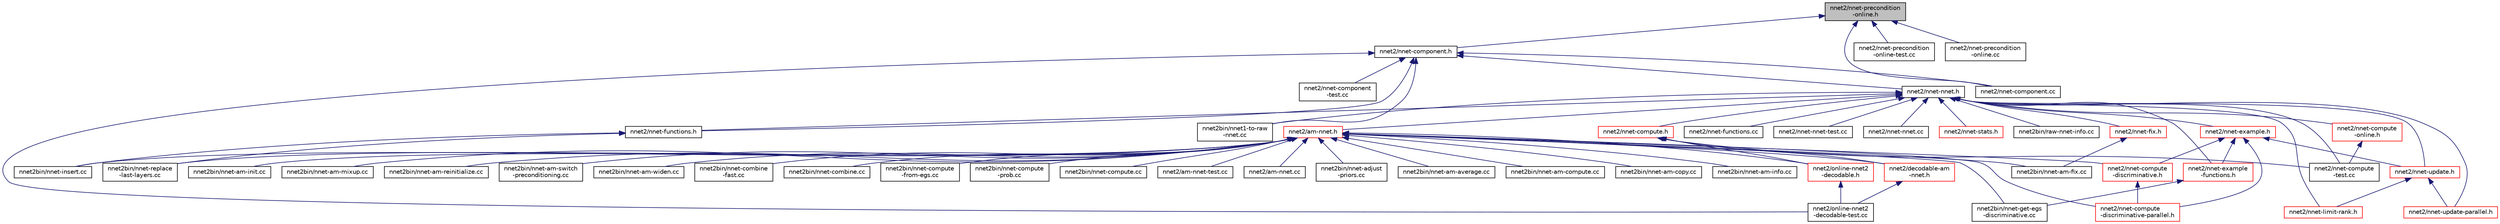 digraph "nnet2/nnet-precondition-online.h"
{
  edge [fontname="Helvetica",fontsize="10",labelfontname="Helvetica",labelfontsize="10"];
  node [fontname="Helvetica",fontsize="10",shape=record];
  Node64 [label="nnet2/nnet-precondition\l-online.h",height=0.2,width=0.4,color="black", fillcolor="grey75", style="filled", fontcolor="black"];
  Node64 -> Node65 [dir="back",color="midnightblue",fontsize="10",style="solid",fontname="Helvetica"];
  Node65 [label="nnet2/nnet-component.h",height=0.2,width=0.4,color="black", fillcolor="white", style="filled",URL="$_2nnet-component_8h.html"];
  Node65 -> Node66 [dir="back",color="midnightblue",fontsize="10",style="solid",fontname="Helvetica"];
  Node66 [label="nnet2/nnet-nnet.h",height=0.2,width=0.4,color="black", fillcolor="white", style="filled",URL="$_2nnet-nnet_8h.html"];
  Node66 -> Node67 [dir="back",color="midnightblue",fontsize="10",style="solid",fontname="Helvetica"];
  Node67 [label="nnet2/am-nnet.h",height=0.2,width=0.4,color="red", fillcolor="white", style="filled",URL="$am-nnet_8h.html"];
  Node67 -> Node68 [dir="back",color="midnightblue",fontsize="10",style="solid",fontname="Helvetica"];
  Node68 [label="nnet2/am-nnet-test.cc",height=0.2,width=0.4,color="black", fillcolor="white", style="filled",URL="$am-nnet-test_8cc.html"];
  Node67 -> Node69 [dir="back",color="midnightblue",fontsize="10",style="solid",fontname="Helvetica"];
  Node69 [label="nnet2/am-nnet.cc",height=0.2,width=0.4,color="black", fillcolor="white", style="filled",URL="$am-nnet_8cc.html"];
  Node67 -> Node70 [dir="back",color="midnightblue",fontsize="10",style="solid",fontname="Helvetica"];
  Node70 [label="nnet2/decodable-am\l-nnet.h",height=0.2,width=0.4,color="red", fillcolor="white", style="filled",URL="$decodable-am-nnet_8h.html"];
  Node70 -> Node71 [dir="back",color="midnightblue",fontsize="10",style="solid",fontname="Helvetica"];
  Node71 [label="nnet2/online-nnet2\l-decodable-test.cc",height=0.2,width=0.4,color="black", fillcolor="white", style="filled",URL="$online-nnet2-decodable-test_8cc.html"];
  Node67 -> Node75 [dir="back",color="midnightblue",fontsize="10",style="solid",fontname="Helvetica"];
  Node75 [label="nnet2/nnet-compute\l-discriminative-parallel.h",height=0.2,width=0.4,color="red", fillcolor="white", style="filled",URL="$nnet-compute-discriminative-parallel_8h.html"];
  Node67 -> Node78 [dir="back",color="midnightblue",fontsize="10",style="solid",fontname="Helvetica"];
  Node78 [label="nnet2/nnet-compute\l-discriminative.h",height=0.2,width=0.4,color="red", fillcolor="white", style="filled",URL="$nnet-compute-discriminative_8h.html"];
  Node78 -> Node75 [dir="back",color="midnightblue",fontsize="10",style="solid",fontname="Helvetica"];
  Node67 -> Node81 [dir="back",color="midnightblue",fontsize="10",style="solid",fontname="Helvetica"];
  Node81 [label="nnet2/online-nnet2\l-decodable.h",height=0.2,width=0.4,color="red", fillcolor="white", style="filled",URL="$online-nnet2-decodable_8h.html"];
  Node81 -> Node71 [dir="back",color="midnightblue",fontsize="10",style="solid",fontname="Helvetica"];
  Node67 -> Node83 [dir="back",color="midnightblue",fontsize="10",style="solid",fontname="Helvetica"];
  Node83 [label="nnet2bin/nnet-adjust\l-priors.cc",height=0.2,width=0.4,color="black", fillcolor="white", style="filled",URL="$nnet-adjust-priors_8cc.html"];
  Node67 -> Node84 [dir="back",color="midnightblue",fontsize="10",style="solid",fontname="Helvetica"];
  Node84 [label="nnet2bin/nnet-am-average.cc",height=0.2,width=0.4,color="black", fillcolor="white", style="filled",URL="$nnet-am-average_8cc.html"];
  Node67 -> Node85 [dir="back",color="midnightblue",fontsize="10",style="solid",fontname="Helvetica"];
  Node85 [label="nnet2bin/nnet-am-compute.cc",height=0.2,width=0.4,color="black", fillcolor="white", style="filled",URL="$nnet-am-compute_8cc.html"];
  Node67 -> Node86 [dir="back",color="midnightblue",fontsize="10",style="solid",fontname="Helvetica"];
  Node86 [label="nnet2bin/nnet-am-copy.cc",height=0.2,width=0.4,color="black", fillcolor="white", style="filled",URL="$nnet-am-copy_8cc.html"];
  Node67 -> Node87 [dir="back",color="midnightblue",fontsize="10",style="solid",fontname="Helvetica"];
  Node87 [label="nnet2bin/nnet-am-fix.cc",height=0.2,width=0.4,color="black", fillcolor="white", style="filled",URL="$nnet-am-fix_8cc.html"];
  Node67 -> Node88 [dir="back",color="midnightblue",fontsize="10",style="solid",fontname="Helvetica"];
  Node88 [label="nnet2bin/nnet-am-info.cc",height=0.2,width=0.4,color="black", fillcolor="white", style="filled",URL="$nnet-am-info_8cc.html"];
  Node67 -> Node89 [dir="back",color="midnightblue",fontsize="10",style="solid",fontname="Helvetica"];
  Node89 [label="nnet2bin/nnet-am-init.cc",height=0.2,width=0.4,color="black", fillcolor="white", style="filled",URL="$nnet-am-init_8cc.html"];
  Node67 -> Node90 [dir="back",color="midnightblue",fontsize="10",style="solid",fontname="Helvetica"];
  Node90 [label="nnet2bin/nnet-am-mixup.cc",height=0.2,width=0.4,color="black", fillcolor="white", style="filled",URL="$nnet-am-mixup_8cc.html"];
  Node67 -> Node91 [dir="back",color="midnightblue",fontsize="10",style="solid",fontname="Helvetica"];
  Node91 [label="nnet2bin/nnet-am-reinitialize.cc",height=0.2,width=0.4,color="black", fillcolor="white", style="filled",URL="$nnet-am-reinitialize_8cc.html"];
  Node67 -> Node92 [dir="back",color="midnightblue",fontsize="10",style="solid",fontname="Helvetica"];
  Node92 [label="nnet2bin/nnet-am-switch\l-preconditioning.cc",height=0.2,width=0.4,color="black", fillcolor="white", style="filled",URL="$nnet-am-switch-preconditioning_8cc.html"];
  Node67 -> Node93 [dir="back",color="midnightblue",fontsize="10",style="solid",fontname="Helvetica"];
  Node93 [label="nnet2bin/nnet-am-widen.cc",height=0.2,width=0.4,color="black", fillcolor="white", style="filled",URL="$nnet-am-widen_8cc.html"];
  Node67 -> Node94 [dir="back",color="midnightblue",fontsize="10",style="solid",fontname="Helvetica"];
  Node94 [label="nnet2bin/nnet-combine\l-fast.cc",height=0.2,width=0.4,color="black", fillcolor="white", style="filled",URL="$nnet-combine-fast_8cc.html"];
  Node67 -> Node95 [dir="back",color="midnightblue",fontsize="10",style="solid",fontname="Helvetica"];
  Node95 [label="nnet2bin/nnet-combine.cc",height=0.2,width=0.4,color="black", fillcolor="white", style="filled",URL="$nnet-combine_8cc.html"];
  Node67 -> Node96 [dir="back",color="midnightblue",fontsize="10",style="solid",fontname="Helvetica"];
  Node96 [label="nnet2bin/nnet-compute\l-from-egs.cc",height=0.2,width=0.4,color="black", fillcolor="white", style="filled",URL="$nnet-compute-from-egs_8cc.html"];
  Node67 -> Node97 [dir="back",color="midnightblue",fontsize="10",style="solid",fontname="Helvetica"];
  Node97 [label="nnet2bin/nnet-compute\l-prob.cc",height=0.2,width=0.4,color="black", fillcolor="white", style="filled",URL="$nnet-compute-prob_8cc.html"];
  Node67 -> Node98 [dir="back",color="midnightblue",fontsize="10",style="solid",fontname="Helvetica"];
  Node98 [label="nnet2bin/nnet-compute.cc",height=0.2,width=0.4,color="black", fillcolor="white", style="filled",URL="$nnet2bin_2nnet-compute_8cc.html"];
  Node67 -> Node99 [dir="back",color="midnightblue",fontsize="10",style="solid",fontname="Helvetica"];
  Node99 [label="nnet2bin/nnet-get-egs\l-discriminative.cc",height=0.2,width=0.4,color="black", fillcolor="white", style="filled",URL="$nnet-get-egs-discriminative_8cc.html"];
  Node67 -> Node101 [dir="back",color="midnightblue",fontsize="10",style="solid",fontname="Helvetica"];
  Node101 [label="nnet2bin/nnet-insert.cc",height=0.2,width=0.4,color="black", fillcolor="white", style="filled",URL="$nnet-insert_8cc.html"];
  Node67 -> Node104 [dir="back",color="midnightblue",fontsize="10",style="solid",fontname="Helvetica"];
  Node104 [label="nnet2bin/nnet-replace\l-last-layers.cc",height=0.2,width=0.4,color="black", fillcolor="white", style="filled",URL="$nnet-replace-last-layers_8cc.html"];
  Node66 -> Node113 [dir="back",color="midnightblue",fontsize="10",style="solid",fontname="Helvetica"];
  Node113 [label="nnet2/nnet-update.h",height=0.2,width=0.4,color="red", fillcolor="white", style="filled",URL="$nnet-update_8h.html",tooltip="This header provides functionality for sample-by-sample stochastic gradient descent and gradient comp..."];
  Node113 -> Node118 [dir="back",color="midnightblue",fontsize="10",style="solid",fontname="Helvetica"];
  Node118 [label="nnet2/nnet-update-parallel.h",height=0.2,width=0.4,color="red", fillcolor="white", style="filled",URL="$nnet-update-parallel_8h.html"];
  Node113 -> Node124 [dir="back",color="midnightblue",fontsize="10",style="solid",fontname="Helvetica"];
  Node124 [label="nnet2/nnet-limit-rank.h",height=0.2,width=0.4,color="red", fillcolor="white", style="filled",URL="$nnet-limit-rank_8h.html"];
  Node66 -> Node137 [dir="back",color="midnightblue",fontsize="10",style="solid",fontname="Helvetica"];
  Node137 [label="nnet2/nnet-example.h",height=0.2,width=0.4,color="red", fillcolor="white", style="filled",URL="$nnet2_2nnet-example_8h.html"];
  Node137 -> Node113 [dir="back",color="midnightblue",fontsize="10",style="solid",fontname="Helvetica"];
  Node137 -> Node75 [dir="back",color="midnightblue",fontsize="10",style="solid",fontname="Helvetica"];
  Node137 -> Node78 [dir="back",color="midnightblue",fontsize="10",style="solid",fontname="Helvetica"];
  Node137 -> Node138 [dir="back",color="midnightblue",fontsize="10",style="solid",fontname="Helvetica"];
  Node138 [label="nnet2/nnet-example\l-functions.h",height=0.2,width=0.4,color="red", fillcolor="white", style="filled",URL="$nnet-example-functions_8h.html",tooltip="Note on how to parse this filename: it contains functions relatied to neural-net training examples..."];
  Node138 -> Node99 [dir="back",color="midnightblue",fontsize="10",style="solid",fontname="Helvetica"];
  Node66 -> Node152 [dir="back",color="midnightblue",fontsize="10",style="solid",fontname="Helvetica"];
  Node152 [label="nnet2/nnet-compute.h",height=0.2,width=0.4,color="red", fillcolor="white", style="filled",URL="$nnet2_2nnet-compute_8h.html"];
  Node152 -> Node70 [dir="back",color="midnightblue",fontsize="10",style="solid",fontname="Helvetica"];
  Node152 -> Node153 [dir="back",color="midnightblue",fontsize="10",style="solid",fontname="Helvetica"];
  Node153 [label="nnet2/nnet-compute\l-test.cc",height=0.2,width=0.4,color="black", fillcolor="white", style="filled",URL="$nnet2_2nnet-compute-test_8cc.html"];
  Node152 -> Node81 [dir="back",color="midnightblue",fontsize="10",style="solid",fontname="Helvetica"];
  Node66 -> Node118 [dir="back",color="midnightblue",fontsize="10",style="solid",fontname="Helvetica"];
  Node66 -> Node155 [dir="back",color="midnightblue",fontsize="10",style="solid",fontname="Helvetica"];
  Node155 [label="nnet2/nnet-compute\l-online.h",height=0.2,width=0.4,color="red", fillcolor="white", style="filled",URL="$nnet-compute-online_8h.html"];
  Node155 -> Node153 [dir="back",color="midnightblue",fontsize="10",style="solid",fontname="Helvetica"];
  Node66 -> Node153 [dir="back",color="midnightblue",fontsize="10",style="solid",fontname="Helvetica"];
  Node66 -> Node138 [dir="back",color="midnightblue",fontsize="10",style="solid",fontname="Helvetica"];
  Node66 -> Node157 [dir="back",color="midnightblue",fontsize="10",style="solid",fontname="Helvetica"];
  Node157 [label="nnet2/nnet-fix.h",height=0.2,width=0.4,color="red", fillcolor="white", style="filled",URL="$nnet-fix_8h.html"];
  Node157 -> Node87 [dir="back",color="midnightblue",fontsize="10",style="solid",fontname="Helvetica"];
  Node66 -> Node159 [dir="back",color="midnightblue",fontsize="10",style="solid",fontname="Helvetica"];
  Node159 [label="nnet2/nnet-functions.cc",height=0.2,width=0.4,color="black", fillcolor="white", style="filled",URL="$nnet-functions_8cc.html"];
  Node66 -> Node160 [dir="back",color="midnightblue",fontsize="10",style="solid",fontname="Helvetica"];
  Node160 [label="nnet2/nnet-functions.h",height=0.2,width=0.4,color="black", fillcolor="white", style="filled",URL="$nnet-functions_8h.html"];
  Node160 -> Node101 [dir="back",color="midnightblue",fontsize="10",style="solid",fontname="Helvetica"];
  Node160 -> Node104 [dir="back",color="midnightblue",fontsize="10",style="solid",fontname="Helvetica"];
  Node66 -> Node124 [dir="back",color="midnightblue",fontsize="10",style="solid",fontname="Helvetica"];
  Node66 -> Node161 [dir="back",color="midnightblue",fontsize="10",style="solid",fontname="Helvetica"];
  Node161 [label="nnet2/nnet-nnet-test.cc",height=0.2,width=0.4,color="black", fillcolor="white", style="filled",URL="$nnet2_2nnet-nnet-test_8cc.html"];
  Node66 -> Node162 [dir="back",color="midnightblue",fontsize="10",style="solid",fontname="Helvetica"];
  Node162 [label="nnet2/nnet-nnet.cc",height=0.2,width=0.4,color="black", fillcolor="white", style="filled",URL="$_2nnet-nnet_8cc.html"];
  Node66 -> Node163 [dir="back",color="midnightblue",fontsize="10",style="solid",fontname="Helvetica"];
  Node163 [label="nnet2/nnet-stats.h",height=0.2,width=0.4,color="red", fillcolor="white", style="filled",URL="$nnet-stats_8h.html"];
  Node66 -> Node165 [dir="back",color="midnightblue",fontsize="10",style="solid",fontname="Helvetica"];
  Node165 [label="nnet2bin/nnet1-to-raw\l-nnet.cc",height=0.2,width=0.4,color="black", fillcolor="white", style="filled",URL="$nnet1-to-raw-nnet_8cc.html"];
  Node66 -> Node166 [dir="back",color="midnightblue",fontsize="10",style="solid",fontname="Helvetica"];
  Node166 [label="nnet2bin/raw-nnet-info.cc",height=0.2,width=0.4,color="black", fillcolor="white", style="filled",URL="$raw-nnet-info_8cc.html"];
  Node65 -> Node167 [dir="back",color="midnightblue",fontsize="10",style="solid",fontname="Helvetica"];
  Node167 [label="nnet2/nnet-component\l-test.cc",height=0.2,width=0.4,color="black", fillcolor="white", style="filled",URL="$_2nnet-component-test_8cc.html"];
  Node65 -> Node168 [dir="back",color="midnightblue",fontsize="10",style="solid",fontname="Helvetica"];
  Node168 [label="nnet2/nnet-component.cc",height=0.2,width=0.4,color="black", fillcolor="white", style="filled",URL="$_2nnet-component_8cc.html"];
  Node65 -> Node160 [dir="back",color="midnightblue",fontsize="10",style="solid",fontname="Helvetica"];
  Node65 -> Node71 [dir="back",color="midnightblue",fontsize="10",style="solid",fontname="Helvetica"];
  Node65 -> Node165 [dir="back",color="midnightblue",fontsize="10",style="solid",fontname="Helvetica"];
  Node64 -> Node168 [dir="back",color="midnightblue",fontsize="10",style="solid",fontname="Helvetica"];
  Node64 -> Node169 [dir="back",color="midnightblue",fontsize="10",style="solid",fontname="Helvetica"];
  Node169 [label="nnet2/nnet-precondition\l-online-test.cc",height=0.2,width=0.4,color="black", fillcolor="white", style="filled",URL="$nnet-precondition-online-test_8cc.html"];
  Node64 -> Node170 [dir="back",color="midnightblue",fontsize="10",style="solid",fontname="Helvetica"];
  Node170 [label="nnet2/nnet-precondition\l-online.cc",height=0.2,width=0.4,color="black", fillcolor="white", style="filled",URL="$nnet-precondition-online_8cc.html"];
}
